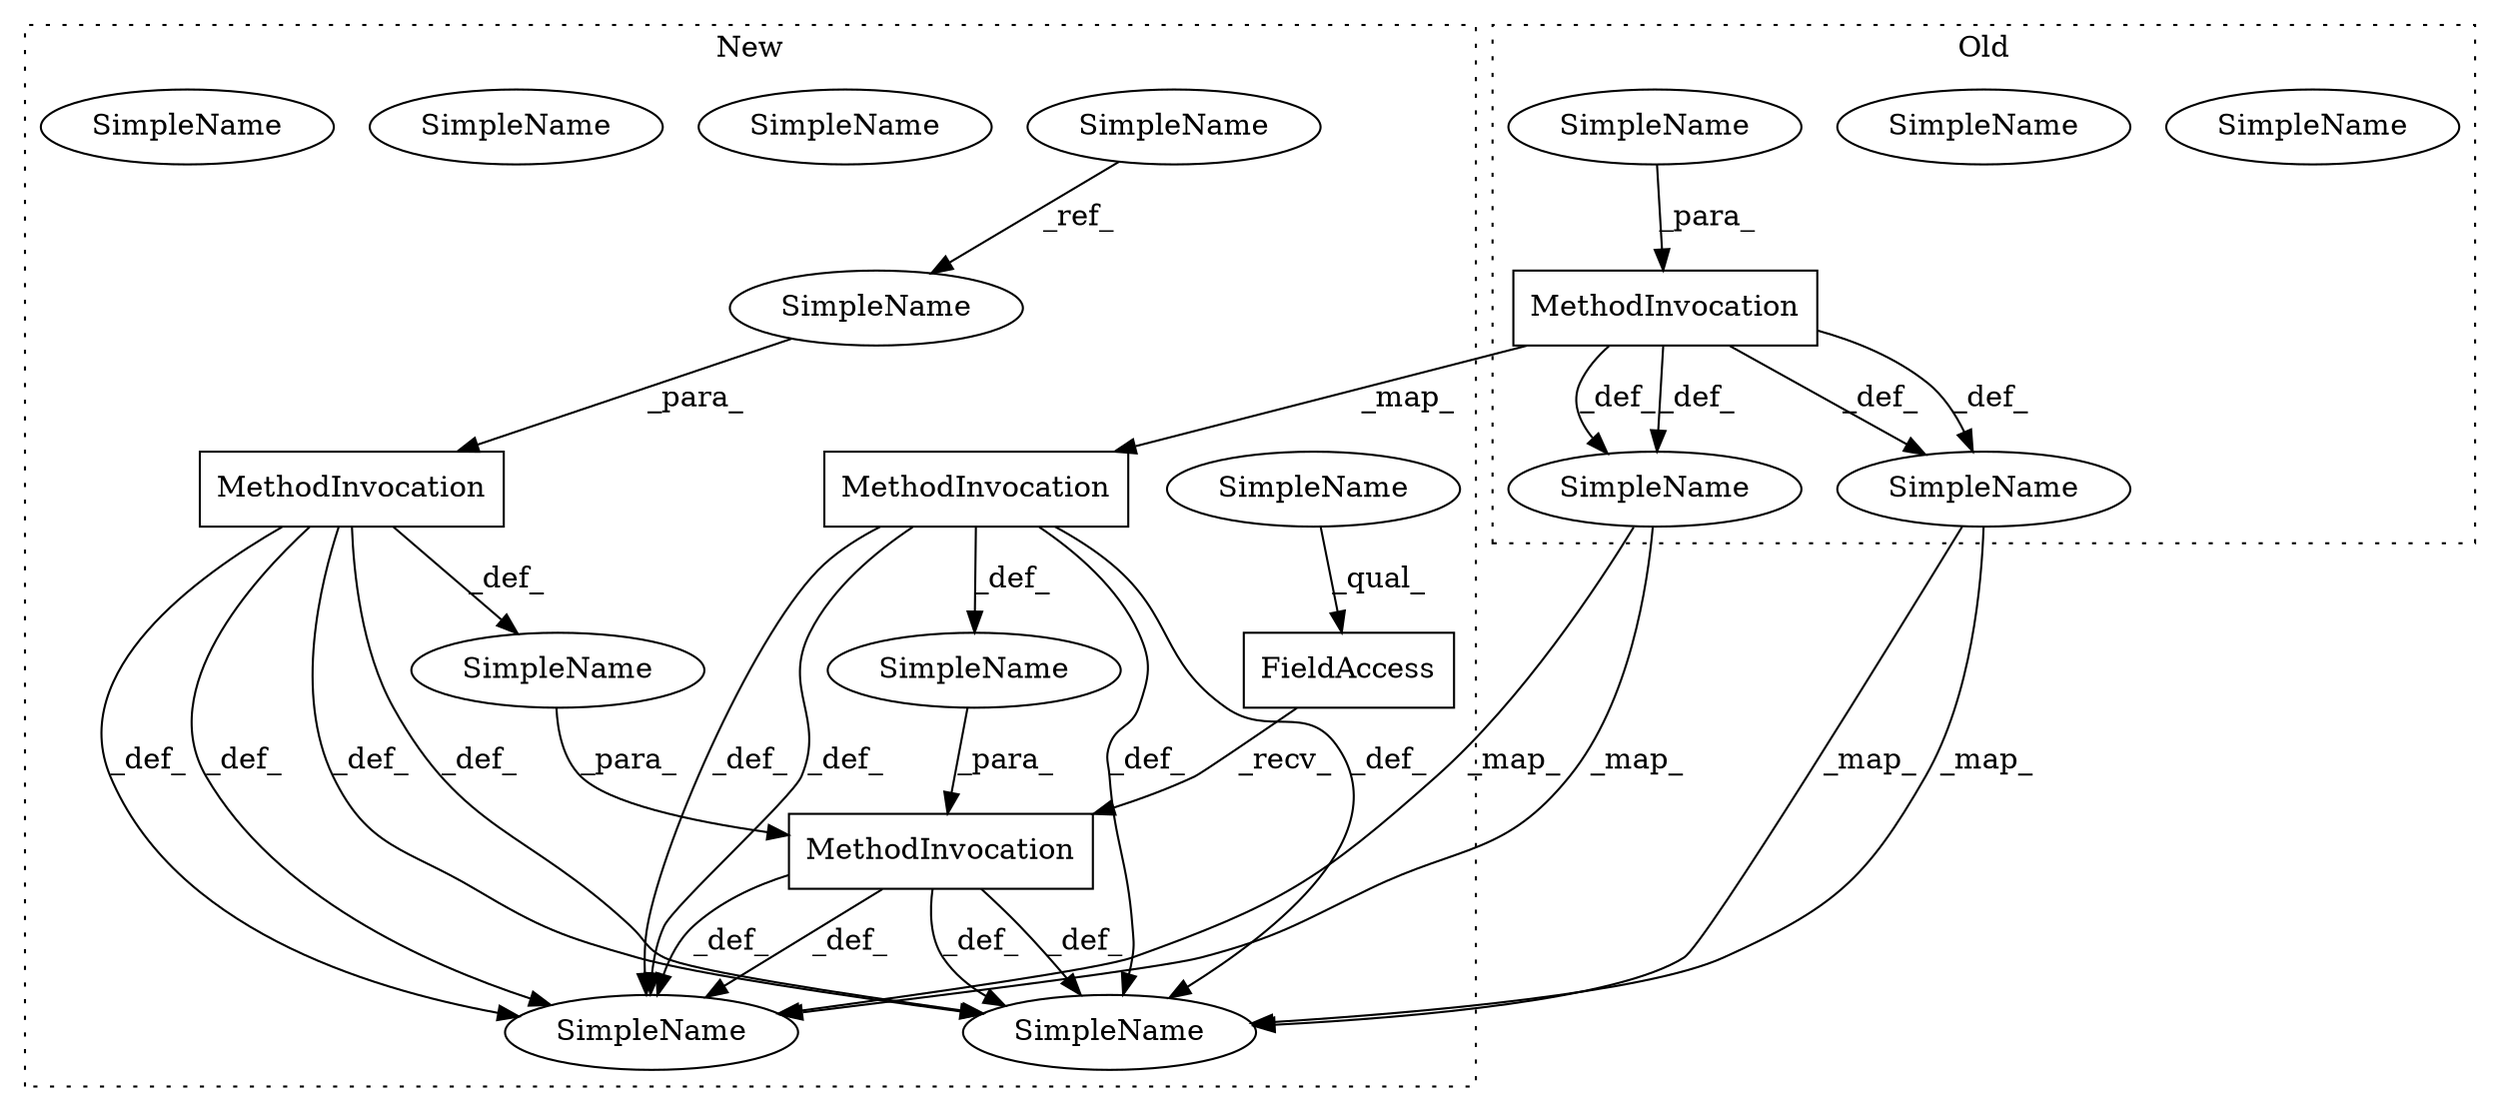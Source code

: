 digraph G {
subgraph cluster0 {
5 [label="MethodInvocation" a="32" s="19430,19442" l="7,1" shape="box"];
9 [label="SimpleName" a="42" s="19415" l="2" shape="ellipse"];
10 [label="SimpleName" a="42" s="19449" l="2" shape="ellipse"];
13 [label="SimpleName" a="42" s="19415" l="2" shape="ellipse"];
14 [label="SimpleName" a="42" s="19440" l="2" shape="ellipse"];
16 [label="SimpleName" a="42" s="19449" l="2" shape="ellipse"];
label = "Old";
style="dotted";
}
subgraph cluster1 {
1 [label="FieldAccess" a="22" s="19825" l="8" shape="box"];
2 [label="MethodInvocation" a="32" s="19887,19907" l="18,1" shape="box"];
3 [label="MethodInvocation" a="32" s="19853,19873" l="18,1" shape="box"];
4 [label="MethodInvocation" a="32" s="19834,19908" l="7,1" shape="box"];
6 [label="SimpleName" a="42" s="19690" l="2" shape="ellipse"];
7 [label="SimpleName" a="42" s="19915" l="2" shape="ellipse"];
8 [label="SimpleName" a="42" s="" l="" shape="ellipse"];
11 [label="SimpleName" a="42" s="19822" l="2" shape="ellipse"];
12 [label="SimpleName" a="42" s="19915" l="2" shape="ellipse"];
15 [label="SimpleName" a="42" s="19825" l="4" shape="ellipse"];
17 [label="SimpleName" a="42" s="" l="" shape="ellipse"];
18 [label="SimpleName" a="42" s="19822" l="2" shape="ellipse"];
19 [label="SimpleName" a="42" s="19825" l="4" shape="ellipse"];
20 [label="SimpleName" a="42" s="19905" l="2" shape="ellipse"];
label = "New";
style="dotted";
}
1 -> 4 [label="_recv_"];
2 -> 12 [label="_def_"];
2 -> 8 [label="_def_"];
2 -> 12 [label="_def_"];
2 -> 11 [label="_def_"];
2 -> 11 [label="_def_"];
3 -> 11 [label="_def_"];
3 -> 12 [label="_def_"];
3 -> 11 [label="_def_"];
3 -> 12 [label="_def_"];
3 -> 17 [label="_def_"];
4 -> 12 [label="_def_"];
4 -> 11 [label="_def_"];
4 -> 12 [label="_def_"];
4 -> 11 [label="_def_"];
5 -> 16 [label="_def_"];
5 -> 13 [label="_def_"];
5 -> 16 [label="_def_"];
5 -> 13 [label="_def_"];
5 -> 3 [label="_map_"];
6 -> 20 [label="_ref_"];
8 -> 4 [label="_para_"];
13 -> 11 [label="_map_"];
13 -> 11 [label="_map_"];
14 -> 5 [label="_para_"];
15 -> 1 [label="_qual_"];
16 -> 12 [label="_map_"];
16 -> 12 [label="_map_"];
17 -> 4 [label="_para_"];
20 -> 2 [label="_para_"];
}